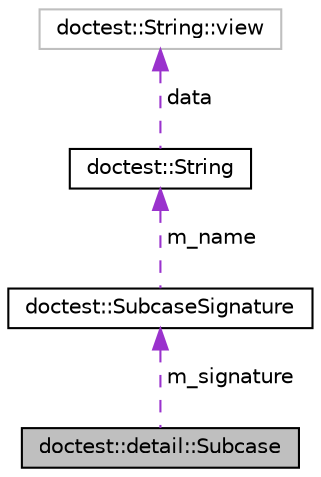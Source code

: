 digraph "doctest::detail::Subcase"
{
 // LATEX_PDF_SIZE
  edge [fontname="Helvetica",fontsize="10",labelfontname="Helvetica",labelfontsize="10"];
  node [fontname="Helvetica",fontsize="10",shape=record];
  Node1 [label="doctest::detail::Subcase",height=0.2,width=0.4,color="black", fillcolor="grey75", style="filled", fontcolor="black",tooltip=" "];
  Node2 -> Node1 [dir="back",color="darkorchid3",fontsize="10",style="dashed",label=" m_signature" ];
  Node2 [label="doctest::SubcaseSignature",height=0.2,width=0.4,color="black", fillcolor="white", style="filled",URL="$structdoctest_1_1SubcaseSignature.html",tooltip=" "];
  Node3 -> Node2 [dir="back",color="darkorchid3",fontsize="10",style="dashed",label=" m_name" ];
  Node3 [label="doctest::String",height=0.2,width=0.4,color="black", fillcolor="white", style="filled",URL="$classdoctest_1_1String.html",tooltip=" "];
  Node4 -> Node3 [dir="back",color="darkorchid3",fontsize="10",style="dashed",label=" data" ];
  Node4 [label="doctest::String::view",height=0.2,width=0.4,color="grey75", fillcolor="white", style="filled",tooltip=" "];
}
